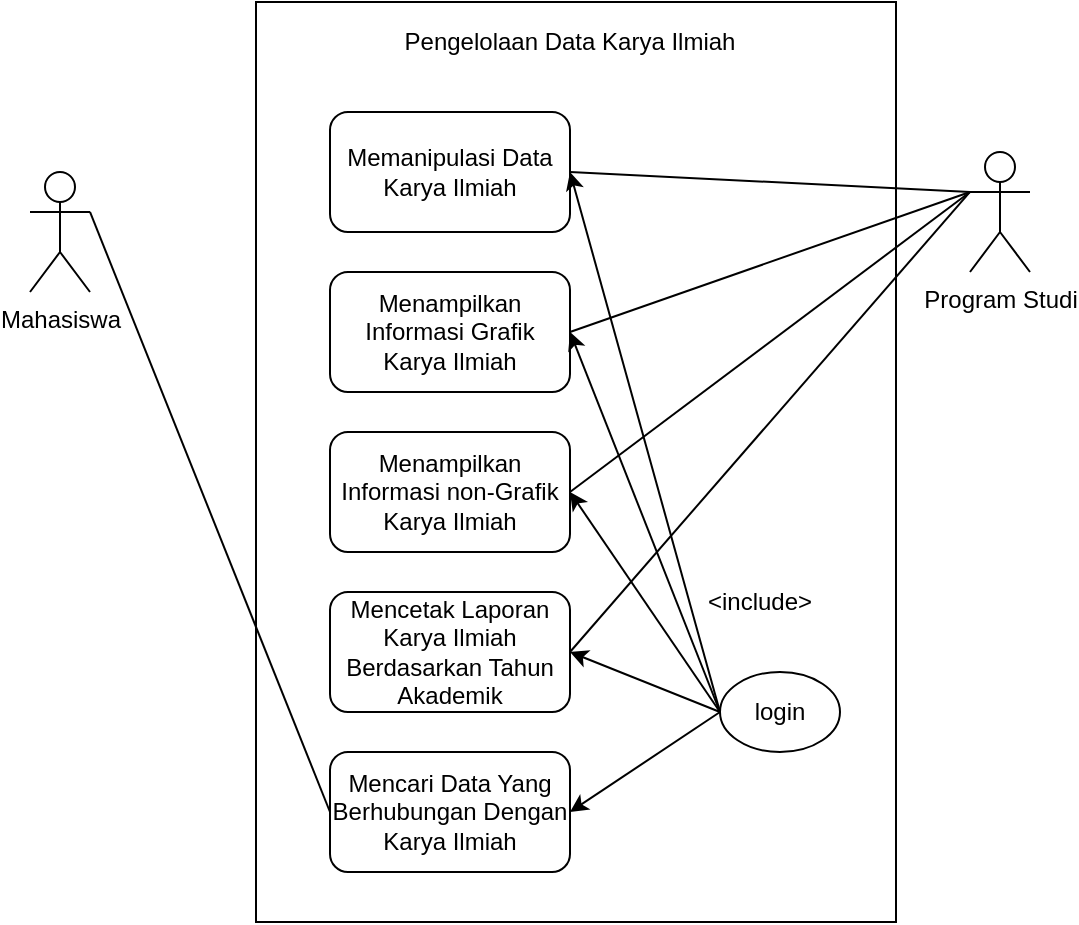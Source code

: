 <mxfile version="12.2.3" type="device" pages="1"><diagram id="TPYB7nbexYkU4OTk-d8w" name="Page-1"><mxGraphModel dx="1408" dy="748" grid="1" gridSize="10" guides="1" tooltips="1" connect="1" arrows="1" fold="1" page="1" pageScale="1" pageWidth="850" pageHeight="1100" math="0" shadow="0"><root><mxCell id="0"/><mxCell id="1" parent="0"/><mxCell id="5WLBrBKt9eY_qeE-55xp-21" value="" style="rounded=0;whiteSpace=wrap;html=1;" vertex="1" parent="1"><mxGeometry x="283" y="50" width="320" height="460" as="geometry"/></mxCell><mxCell id="5WLBrBKt9eY_qeE-55xp-2" value="Mahasiswa" style="shape=umlActor;verticalLabelPosition=bottom;labelBackgroundColor=#ffffff;verticalAlign=top;html=1;outlineConnect=0;" vertex="1" parent="1"><mxGeometry x="170" y="135" width="30" height="60" as="geometry"/></mxCell><mxCell id="5WLBrBKt9eY_qeE-55xp-3" value="Program Studi" style="shape=umlActor;verticalLabelPosition=bottom;labelBackgroundColor=#ffffff;verticalAlign=top;html=1;outlineConnect=0;" vertex="1" parent="1"><mxGeometry x="640" y="125" width="30" height="60" as="geometry"/></mxCell><mxCell id="5WLBrBKt9eY_qeE-55xp-4" value="login" style="ellipse;whiteSpace=wrap;html=1;" vertex="1" parent="1"><mxGeometry x="515" y="385" width="60" height="40" as="geometry"/></mxCell><mxCell id="5WLBrBKt9eY_qeE-55xp-5" value="Memanipulasi Data Karya Ilmiah" style="rounded=1;whiteSpace=wrap;html=1;" vertex="1" parent="1"><mxGeometry x="320" y="105" width="120" height="60" as="geometry"/></mxCell><mxCell id="5WLBrBKt9eY_qeE-55xp-6" value="Menampilkan Informasi Grafik Karya Ilmiah" style="rounded=1;whiteSpace=wrap;html=1;" vertex="1" parent="1"><mxGeometry x="320" y="185" width="120" height="60" as="geometry"/></mxCell><mxCell id="5WLBrBKt9eY_qeE-55xp-7" value="Menampilkan Informasi non-Grafik Karya Ilmiah" style="rounded=1;whiteSpace=wrap;html=1;" vertex="1" parent="1"><mxGeometry x="320" y="265" width="120" height="60" as="geometry"/></mxCell><mxCell id="5WLBrBKt9eY_qeE-55xp-8" value="Mencetak Laporan Karya Ilmiah Berdasarkan Tahun Akademik" style="rounded=1;whiteSpace=wrap;html=1;" vertex="1" parent="1"><mxGeometry x="320" y="345" width="120" height="60" as="geometry"/></mxCell><mxCell id="5WLBrBKt9eY_qeE-55xp-9" value="Mencari Data Yang Berhubungan Dengan Karya Ilmiah" style="rounded=1;whiteSpace=wrap;html=1;" vertex="1" parent="1"><mxGeometry x="320" y="425" width="120" height="60" as="geometry"/></mxCell><mxCell id="5WLBrBKt9eY_qeE-55xp-10" value="" style="endArrow=classic;html=1;exitX=0;exitY=0.5;exitDx=0;exitDy=0;entryX=1;entryY=0.5;entryDx=0;entryDy=0;" edge="1" parent="1" source="5WLBrBKt9eY_qeE-55xp-4" target="5WLBrBKt9eY_qeE-55xp-5"><mxGeometry width="50" height="50" relative="1" as="geometry"><mxPoint x="640" y="405" as="sourcePoint"/><mxPoint x="690" y="355" as="targetPoint"/></mxGeometry></mxCell><mxCell id="5WLBrBKt9eY_qeE-55xp-11" value="" style="endArrow=classic;html=1;exitX=0;exitY=0.5;exitDx=0;exitDy=0;entryX=1;entryY=0.5;entryDx=0;entryDy=0;" edge="1" parent="1" source="5WLBrBKt9eY_qeE-55xp-4" target="5WLBrBKt9eY_qeE-55xp-6"><mxGeometry width="50" height="50" relative="1" as="geometry"><mxPoint x="630" y="455" as="sourcePoint"/><mxPoint x="680" y="405" as="targetPoint"/></mxGeometry></mxCell><mxCell id="5WLBrBKt9eY_qeE-55xp-12" value="" style="endArrow=classic;html=1;exitX=0;exitY=0.5;exitDx=0;exitDy=0;entryX=1;entryY=0.5;entryDx=0;entryDy=0;" edge="1" parent="1" source="5WLBrBKt9eY_qeE-55xp-4" target="5WLBrBKt9eY_qeE-55xp-7"><mxGeometry width="50" height="50" relative="1" as="geometry"><mxPoint x="570" y="455" as="sourcePoint"/><mxPoint x="620" y="405" as="targetPoint"/></mxGeometry></mxCell><mxCell id="5WLBrBKt9eY_qeE-55xp-13" value="" style="endArrow=classic;html=1;exitX=0;exitY=0.5;exitDx=0;exitDy=0;entryX=1;entryY=0.5;entryDx=0;entryDy=0;" edge="1" parent="1" source="5WLBrBKt9eY_qeE-55xp-4" target="5WLBrBKt9eY_qeE-55xp-8"><mxGeometry width="50" height="50" relative="1" as="geometry"><mxPoint x="570" y="505" as="sourcePoint"/><mxPoint x="620" y="455" as="targetPoint"/></mxGeometry></mxCell><mxCell id="5WLBrBKt9eY_qeE-55xp-14" value="" style="endArrow=classic;html=1;exitX=0;exitY=0.5;exitDx=0;exitDy=0;entryX=1;entryY=0.5;entryDx=0;entryDy=0;" edge="1" parent="1" source="5WLBrBKt9eY_qeE-55xp-4" target="5WLBrBKt9eY_qeE-55xp-9"><mxGeometry width="50" height="50" relative="1" as="geometry"><mxPoint x="500" y="505" as="sourcePoint"/><mxPoint x="550" y="455" as="targetPoint"/></mxGeometry></mxCell><mxCell id="5WLBrBKt9eY_qeE-55xp-15" value="" style="endArrow=none;html=1;entryX=1;entryY=0.333;entryDx=0;entryDy=0;entryPerimeter=0;exitX=0;exitY=0.5;exitDx=0;exitDy=0;" edge="1" parent="1" source="5WLBrBKt9eY_qeE-55xp-9" target="5WLBrBKt9eY_qeE-55xp-2"><mxGeometry width="50" height="50" relative="1" as="geometry"><mxPoint x="50" y="395" as="sourcePoint"/><mxPoint x="100" y="345" as="targetPoint"/></mxGeometry></mxCell><mxCell id="5WLBrBKt9eY_qeE-55xp-16" value="" style="endArrow=none;html=1;entryX=0;entryY=0.333;entryDx=0;entryDy=0;entryPerimeter=0;exitX=1;exitY=0.5;exitDx=0;exitDy=0;" edge="1" parent="1" source="5WLBrBKt9eY_qeE-55xp-5" target="5WLBrBKt9eY_qeE-55xp-3"><mxGeometry width="50" height="50" relative="1" as="geometry"><mxPoint x="610" y="245" as="sourcePoint"/><mxPoint x="660" y="195" as="targetPoint"/></mxGeometry></mxCell><mxCell id="5WLBrBKt9eY_qeE-55xp-17" value="" style="endArrow=none;html=1;entryX=0;entryY=0.333;entryDx=0;entryDy=0;entryPerimeter=0;exitX=1;exitY=0.5;exitDx=0;exitDy=0;" edge="1" parent="1" source="5WLBrBKt9eY_qeE-55xp-6" target="5WLBrBKt9eY_qeE-55xp-3"><mxGeometry width="50" height="50" relative="1" as="geometry"><mxPoint x="610" y="255" as="sourcePoint"/><mxPoint x="660" y="205" as="targetPoint"/></mxGeometry></mxCell><mxCell id="5WLBrBKt9eY_qeE-55xp-18" value="" style="endArrow=none;html=1;entryX=0;entryY=0.333;entryDx=0;entryDy=0;entryPerimeter=0;exitX=1;exitY=0.5;exitDx=0;exitDy=0;" edge="1" parent="1" source="5WLBrBKt9eY_qeE-55xp-7" target="5WLBrBKt9eY_qeE-55xp-3"><mxGeometry width="50" height="50" relative="1" as="geometry"><mxPoint x="620" y="265" as="sourcePoint"/><mxPoint x="670" y="215" as="targetPoint"/></mxGeometry></mxCell><mxCell id="5WLBrBKt9eY_qeE-55xp-19" value="" style="endArrow=none;html=1;entryX=0;entryY=0.333;entryDx=0;entryDy=0;entryPerimeter=0;exitX=1;exitY=0.5;exitDx=0;exitDy=0;" edge="1" parent="1" source="5WLBrBKt9eY_qeE-55xp-8" target="5WLBrBKt9eY_qeE-55xp-3"><mxGeometry width="50" height="50" relative="1" as="geometry"><mxPoint x="620" y="305" as="sourcePoint"/><mxPoint x="670" y="255" as="targetPoint"/></mxGeometry></mxCell><mxCell id="5WLBrBKt9eY_qeE-55xp-20" value="&amp;lt;include&amp;gt;" style="text;html=1;strokeColor=none;fillColor=none;align=center;verticalAlign=middle;whiteSpace=wrap;rounded=0;" vertex="1" parent="1"><mxGeometry x="515" y="340" width="40" height="20" as="geometry"/></mxCell><mxCell id="5WLBrBKt9eY_qeE-55xp-22" value="Pengelolaan Data Karya Ilmiah" style="text;html=1;strokeColor=none;fillColor=none;align=center;verticalAlign=middle;whiteSpace=wrap;rounded=0;" vertex="1" parent="1"><mxGeometry x="300" y="60" width="280" height="20" as="geometry"/></mxCell></root></mxGraphModel></diagram></mxfile>